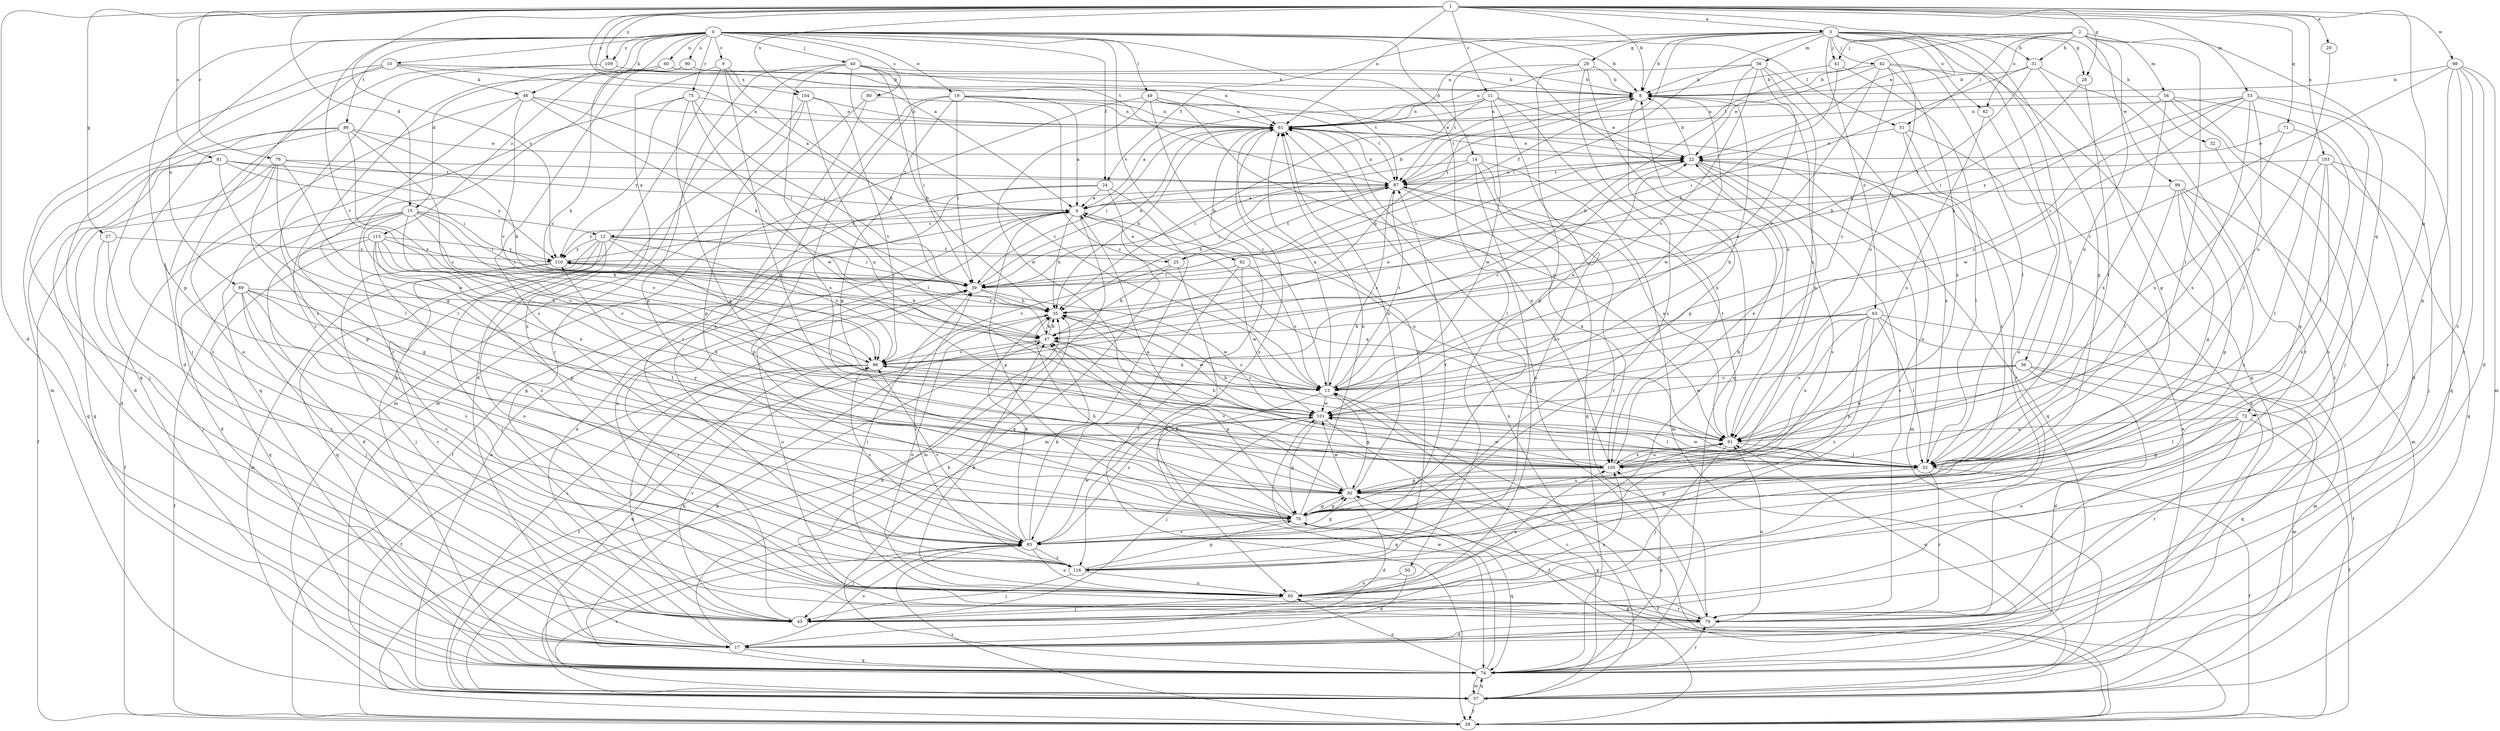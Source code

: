 strict digraph  {
0;
1;
2;
3;
4;
8;
9;
10;
11;
12;
13;
14;
15;
17;
19;
20;
22;
24;
25;
26;
27;
28;
29;
30;
31;
32;
35;
36;
39;
40;
41;
42;
43;
46;
47;
49;
50;
51;
52;
53;
54;
56;
57;
60;
61;
62;
63;
65;
70;
71;
72;
74;
75;
76;
79;
80;
81;
83;
86;
87;
89;
90;
91;
92;
96;
98;
99;
101;
103;
104;
105;
109;
110;
113;
116;
0 -> 8  [label=b];
0 -> 9  [label=c];
0 -> 10  [label=c];
0 -> 14  [label=d];
0 -> 15  [label=d];
0 -> 19  [label=e];
0 -> 24  [label=f];
0 -> 40  [label=j];
0 -> 46  [label=k];
0 -> 49  [label=l];
0 -> 50  [label=l];
0 -> 51  [label=l];
0 -> 60  [label=n];
0 -> 70  [label=p];
0 -> 75  [label=r];
0 -> 80  [label=s];
0 -> 86  [label=t];
0 -> 89  [label=u];
0 -> 90  [label=u];
0 -> 91  [label=u];
0 -> 92  [label=v];
0 -> 96  [label=v];
0 -> 109  [label=y];
0 -> 113  [label=z];
1 -> 3  [label=a];
1 -> 4  [label=a];
1 -> 8  [label=b];
1 -> 11  [label=c];
1 -> 15  [label=d];
1 -> 17  [label=d];
1 -> 20  [label=e];
1 -> 22  [label=e];
1 -> 27  [label=g];
1 -> 28  [label=g];
1 -> 53  [label=m];
1 -> 61  [label=n];
1 -> 71  [label=q];
1 -> 72  [label=q];
1 -> 76  [label=r];
1 -> 81  [label=s];
1 -> 87  [label=t];
1 -> 98  [label=w];
1 -> 103  [label=x];
1 -> 104  [label=x];
1 -> 109  [label=y];
1 -> 110  [label=y];
2 -> 31  [label=h];
2 -> 41  [label=j];
2 -> 51  [label=l];
2 -> 52  [label=l];
2 -> 54  [label=m];
2 -> 62  [label=o];
2 -> 72  [label=q];
2 -> 87  [label=t];
2 -> 91  [label=u];
2 -> 99  [label=w];
3 -> 8  [label=b];
3 -> 24  [label=f];
3 -> 25  [label=f];
3 -> 28  [label=g];
3 -> 29  [label=g];
3 -> 30  [label=g];
3 -> 31  [label=h];
3 -> 32  [label=h];
3 -> 36  [label=i];
3 -> 39  [label=i];
3 -> 41  [label=j];
3 -> 42  [label=j];
3 -> 52  [label=l];
3 -> 56  [label=m];
3 -> 61  [label=n];
3 -> 62  [label=o];
3 -> 63  [label=o];
3 -> 91  [label=u];
4 -> 8  [label=b];
4 -> 12  [label=c];
4 -> 35  [label=h];
4 -> 57  [label=m];
4 -> 70  [label=p];
4 -> 91  [label=u];
4 -> 110  [label=y];
8 -> 61  [label=n];
8 -> 70  [label=p];
8 -> 87  [label=t];
8 -> 101  [label=w];
9 -> 35  [label=h];
9 -> 74  [label=q];
9 -> 104  [label=x];
9 -> 105  [label=x];
9 -> 116  [label=z];
10 -> 4  [label=a];
10 -> 43  [label=j];
10 -> 46  [label=k];
10 -> 57  [label=m];
10 -> 61  [label=n];
10 -> 74  [label=q];
11 -> 4  [label=a];
11 -> 22  [label=e];
11 -> 35  [label=h];
11 -> 61  [label=n];
11 -> 101  [label=w];
11 -> 105  [label=x];
11 -> 116  [label=z];
12 -> 25  [label=f];
12 -> 39  [label=i];
12 -> 43  [label=j];
12 -> 52  [label=l];
12 -> 57  [label=m];
12 -> 65  [label=o];
12 -> 74  [label=q];
12 -> 96  [label=v];
12 -> 110  [label=y];
13 -> 22  [label=e];
13 -> 30  [label=g];
13 -> 47  [label=k];
13 -> 61  [label=n];
13 -> 83  [label=s];
13 -> 87  [label=t];
13 -> 101  [label=w];
14 -> 39  [label=i];
14 -> 43  [label=j];
14 -> 57  [label=m];
14 -> 74  [label=q];
14 -> 79  [label=r];
14 -> 87  [label=t];
15 -> 12  [label=c];
15 -> 13  [label=c];
15 -> 17  [label=d];
15 -> 26  [label=f];
15 -> 30  [label=g];
15 -> 39  [label=i];
15 -> 47  [label=k];
15 -> 96  [label=v];
15 -> 105  [label=x];
17 -> 4  [label=a];
17 -> 35  [label=h];
17 -> 74  [label=q];
17 -> 83  [label=s];
17 -> 91  [label=u];
19 -> 4  [label=a];
19 -> 13  [label=c];
19 -> 22  [label=e];
19 -> 30  [label=g];
19 -> 39  [label=i];
19 -> 61  [label=n];
19 -> 105  [label=x];
19 -> 116  [label=z];
20 -> 91  [label=u];
22 -> 8  [label=b];
22 -> 13  [label=c];
22 -> 39  [label=i];
22 -> 57  [label=m];
22 -> 74  [label=q];
22 -> 79  [label=r];
22 -> 83  [label=s];
22 -> 87  [label=t];
24 -> 4  [label=a];
24 -> 26  [label=f];
24 -> 57  [label=m];
24 -> 70  [label=p];
24 -> 74  [label=q];
25 -> 4  [label=a];
25 -> 47  [label=k];
25 -> 65  [label=o];
25 -> 87  [label=t];
25 -> 96  [label=v];
26 -> 13  [label=c];
26 -> 30  [label=g];
26 -> 83  [label=s];
27 -> 43  [label=j];
27 -> 79  [label=r];
27 -> 110  [label=y];
28 -> 39  [label=i];
28 -> 52  [label=l];
29 -> 8  [label=b];
29 -> 70  [label=p];
29 -> 74  [label=q];
29 -> 83  [label=s];
29 -> 87  [label=t];
30 -> 4  [label=a];
30 -> 17  [label=d];
30 -> 26  [label=f];
30 -> 61  [label=n];
30 -> 70  [label=p];
30 -> 101  [label=w];
30 -> 110  [label=y];
31 -> 8  [label=b];
31 -> 30  [label=g];
31 -> 39  [label=i];
31 -> 47  [label=k];
31 -> 79  [label=r];
32 -> 79  [label=r];
35 -> 47  [label=k];
35 -> 65  [label=o];
35 -> 101  [label=w];
36 -> 13  [label=c];
36 -> 17  [label=d];
36 -> 57  [label=m];
36 -> 74  [label=q];
36 -> 91  [label=u];
36 -> 101  [label=w];
39 -> 35  [label=h];
39 -> 61  [label=n];
39 -> 65  [label=o];
39 -> 101  [label=w];
40 -> 8  [label=b];
40 -> 13  [label=c];
40 -> 35  [label=h];
40 -> 39  [label=i];
40 -> 70  [label=p];
40 -> 79  [label=r];
40 -> 87  [label=t];
40 -> 91  [label=u];
41 -> 8  [label=b];
41 -> 35  [label=h];
41 -> 116  [label=z];
42 -> 8  [label=b];
42 -> 13  [label=c];
42 -> 22  [label=e];
42 -> 52  [label=l];
42 -> 74  [label=q];
42 -> 96  [label=v];
42 -> 105  [label=x];
43 -> 39  [label=i];
43 -> 96  [label=v];
43 -> 105  [label=x];
46 -> 30  [label=g];
46 -> 35  [label=h];
46 -> 39  [label=i];
46 -> 61  [label=n];
46 -> 65  [label=o];
46 -> 96  [label=v];
47 -> 8  [label=b];
47 -> 13  [label=c];
47 -> 26  [label=f];
47 -> 35  [label=h];
47 -> 70  [label=p];
47 -> 96  [label=v];
47 -> 110  [label=y];
49 -> 13  [label=c];
49 -> 57  [label=m];
49 -> 61  [label=n];
49 -> 87  [label=t];
49 -> 91  [label=u];
49 -> 101  [label=w];
50 -> 17  [label=d];
50 -> 65  [label=o];
51 -> 22  [label=e];
51 -> 52  [label=l];
51 -> 74  [label=q];
51 -> 79  [label=r];
52 -> 4  [label=a];
52 -> 26  [label=f];
52 -> 61  [label=n];
52 -> 70  [label=p];
52 -> 79  [label=r];
52 -> 101  [label=w];
53 -> 13  [label=c];
53 -> 52  [label=l];
53 -> 61  [label=n];
53 -> 65  [label=o];
53 -> 74  [label=q];
53 -> 101  [label=w];
53 -> 105  [label=x];
53 -> 110  [label=y];
54 -> 17  [label=d];
54 -> 35  [label=h];
54 -> 43  [label=j];
54 -> 61  [label=n];
54 -> 79  [label=r];
54 -> 105  [label=x];
56 -> 8  [label=b];
56 -> 13  [label=c];
56 -> 47  [label=k];
56 -> 61  [label=n];
56 -> 65  [label=o];
56 -> 91  [label=u];
56 -> 96  [label=v];
57 -> 4  [label=a];
57 -> 13  [label=c];
57 -> 22  [label=e];
57 -> 26  [label=f];
57 -> 35  [label=h];
57 -> 39  [label=i];
57 -> 61  [label=n];
57 -> 74  [label=q];
57 -> 83  [label=s];
60 -> 8  [label=b];
60 -> 47  [label=k];
60 -> 116  [label=z];
61 -> 22  [label=e];
61 -> 26  [label=f];
61 -> 35  [label=h];
61 -> 39  [label=i];
61 -> 105  [label=x];
61 -> 116  [label=z];
62 -> 65  [label=o];
62 -> 105  [label=x];
63 -> 26  [label=f];
63 -> 47  [label=k];
63 -> 52  [label=l];
63 -> 57  [label=m];
63 -> 70  [label=p];
63 -> 91  [label=u];
63 -> 96  [label=v];
63 -> 105  [label=x];
63 -> 116  [label=z];
65 -> 4  [label=a];
65 -> 8  [label=b];
65 -> 39  [label=i];
65 -> 43  [label=j];
65 -> 47  [label=k];
65 -> 79  [label=r];
65 -> 105  [label=x];
70 -> 30  [label=g];
70 -> 35  [label=h];
70 -> 47  [label=k];
70 -> 61  [label=n];
70 -> 74  [label=q];
70 -> 83  [label=s];
70 -> 91  [label=u];
71 -> 22  [label=e];
71 -> 52  [label=l];
71 -> 91  [label=u];
72 -> 26  [label=f];
72 -> 30  [label=g];
72 -> 52  [label=l];
72 -> 65  [label=o];
72 -> 79  [label=r];
72 -> 91  [label=u];
74 -> 47  [label=k];
74 -> 57  [label=m];
74 -> 65  [label=o];
74 -> 79  [label=r];
74 -> 101  [label=w];
74 -> 105  [label=x];
75 -> 30  [label=g];
75 -> 39  [label=i];
75 -> 61  [label=n];
75 -> 74  [label=q];
75 -> 101  [label=w];
75 -> 110  [label=y];
76 -> 4  [label=a];
76 -> 26  [label=f];
76 -> 52  [label=l];
76 -> 70  [label=p];
76 -> 74  [label=q];
76 -> 87  [label=t];
76 -> 101  [label=w];
79 -> 17  [label=d];
79 -> 35  [label=h];
79 -> 61  [label=n];
79 -> 70  [label=p];
79 -> 91  [label=u];
80 -> 57  [label=m];
80 -> 61  [label=n];
80 -> 83  [label=s];
81 -> 17  [label=d];
81 -> 39  [label=i];
81 -> 52  [label=l];
81 -> 74  [label=q];
81 -> 87  [label=t];
81 -> 110  [label=y];
83 -> 30  [label=g];
83 -> 35  [label=h];
83 -> 43  [label=j];
83 -> 47  [label=k];
83 -> 65  [label=o];
83 -> 87  [label=t];
83 -> 96  [label=v];
83 -> 101  [label=w];
83 -> 116  [label=z];
86 -> 13  [label=c];
86 -> 17  [label=d];
86 -> 22  [label=e];
86 -> 43  [label=j];
86 -> 47  [label=k];
86 -> 96  [label=v];
86 -> 116  [label=z];
87 -> 4  [label=a];
87 -> 13  [label=c];
87 -> 22  [label=e];
87 -> 35  [label=h];
87 -> 39  [label=i];
87 -> 61  [label=n];
87 -> 91  [label=u];
87 -> 105  [label=x];
89 -> 26  [label=f];
89 -> 30  [label=g];
89 -> 35  [label=h];
89 -> 43  [label=j];
89 -> 52  [label=l];
89 -> 83  [label=s];
89 -> 116  [label=z];
90 -> 8  [label=b];
90 -> 79  [label=r];
90 -> 83  [label=s];
91 -> 35  [label=h];
91 -> 43  [label=j];
91 -> 52  [label=l];
91 -> 87  [label=t];
91 -> 105  [label=x];
92 -> 13  [label=c];
92 -> 39  [label=i];
92 -> 83  [label=s];
92 -> 101  [label=w];
96 -> 13  [label=c];
96 -> 22  [label=e];
96 -> 26  [label=f];
96 -> 43  [label=j];
96 -> 74  [label=q];
96 -> 83  [label=s];
98 -> 8  [label=b];
98 -> 13  [label=c];
98 -> 17  [label=d];
98 -> 57  [label=m];
98 -> 70  [label=p];
98 -> 79  [label=r];
98 -> 116  [label=z];
99 -> 4  [label=a];
99 -> 30  [label=g];
99 -> 52  [label=l];
99 -> 57  [label=m];
99 -> 70  [label=p];
99 -> 83  [label=s];
101 -> 8  [label=b];
101 -> 26  [label=f];
101 -> 43  [label=j];
101 -> 52  [label=l];
101 -> 70  [label=p];
101 -> 74  [label=q];
101 -> 91  [label=u];
103 -> 30  [label=g];
103 -> 43  [label=j];
103 -> 52  [label=l];
103 -> 74  [label=q];
103 -> 83  [label=s];
103 -> 87  [label=t];
104 -> 17  [label=d];
104 -> 52  [label=l];
104 -> 61  [label=n];
104 -> 70  [label=p];
104 -> 96  [label=v];
105 -> 8  [label=b];
105 -> 22  [label=e];
105 -> 30  [label=g];
105 -> 35  [label=h];
105 -> 91  [label=u];
105 -> 96  [label=v];
105 -> 101  [label=w];
109 -> 8  [label=b];
109 -> 17  [label=d];
109 -> 83  [label=s];
110 -> 39  [label=i];
110 -> 43  [label=j];
110 -> 47  [label=k];
110 -> 79  [label=r];
110 -> 87  [label=t];
113 -> 13  [label=c];
113 -> 17  [label=d];
113 -> 39  [label=i];
113 -> 70  [label=p];
113 -> 74  [label=q];
113 -> 83  [label=s];
113 -> 105  [label=x];
113 -> 110  [label=y];
116 -> 39  [label=i];
116 -> 43  [label=j];
116 -> 61  [label=n];
116 -> 65  [label=o];
116 -> 70  [label=p];
}
